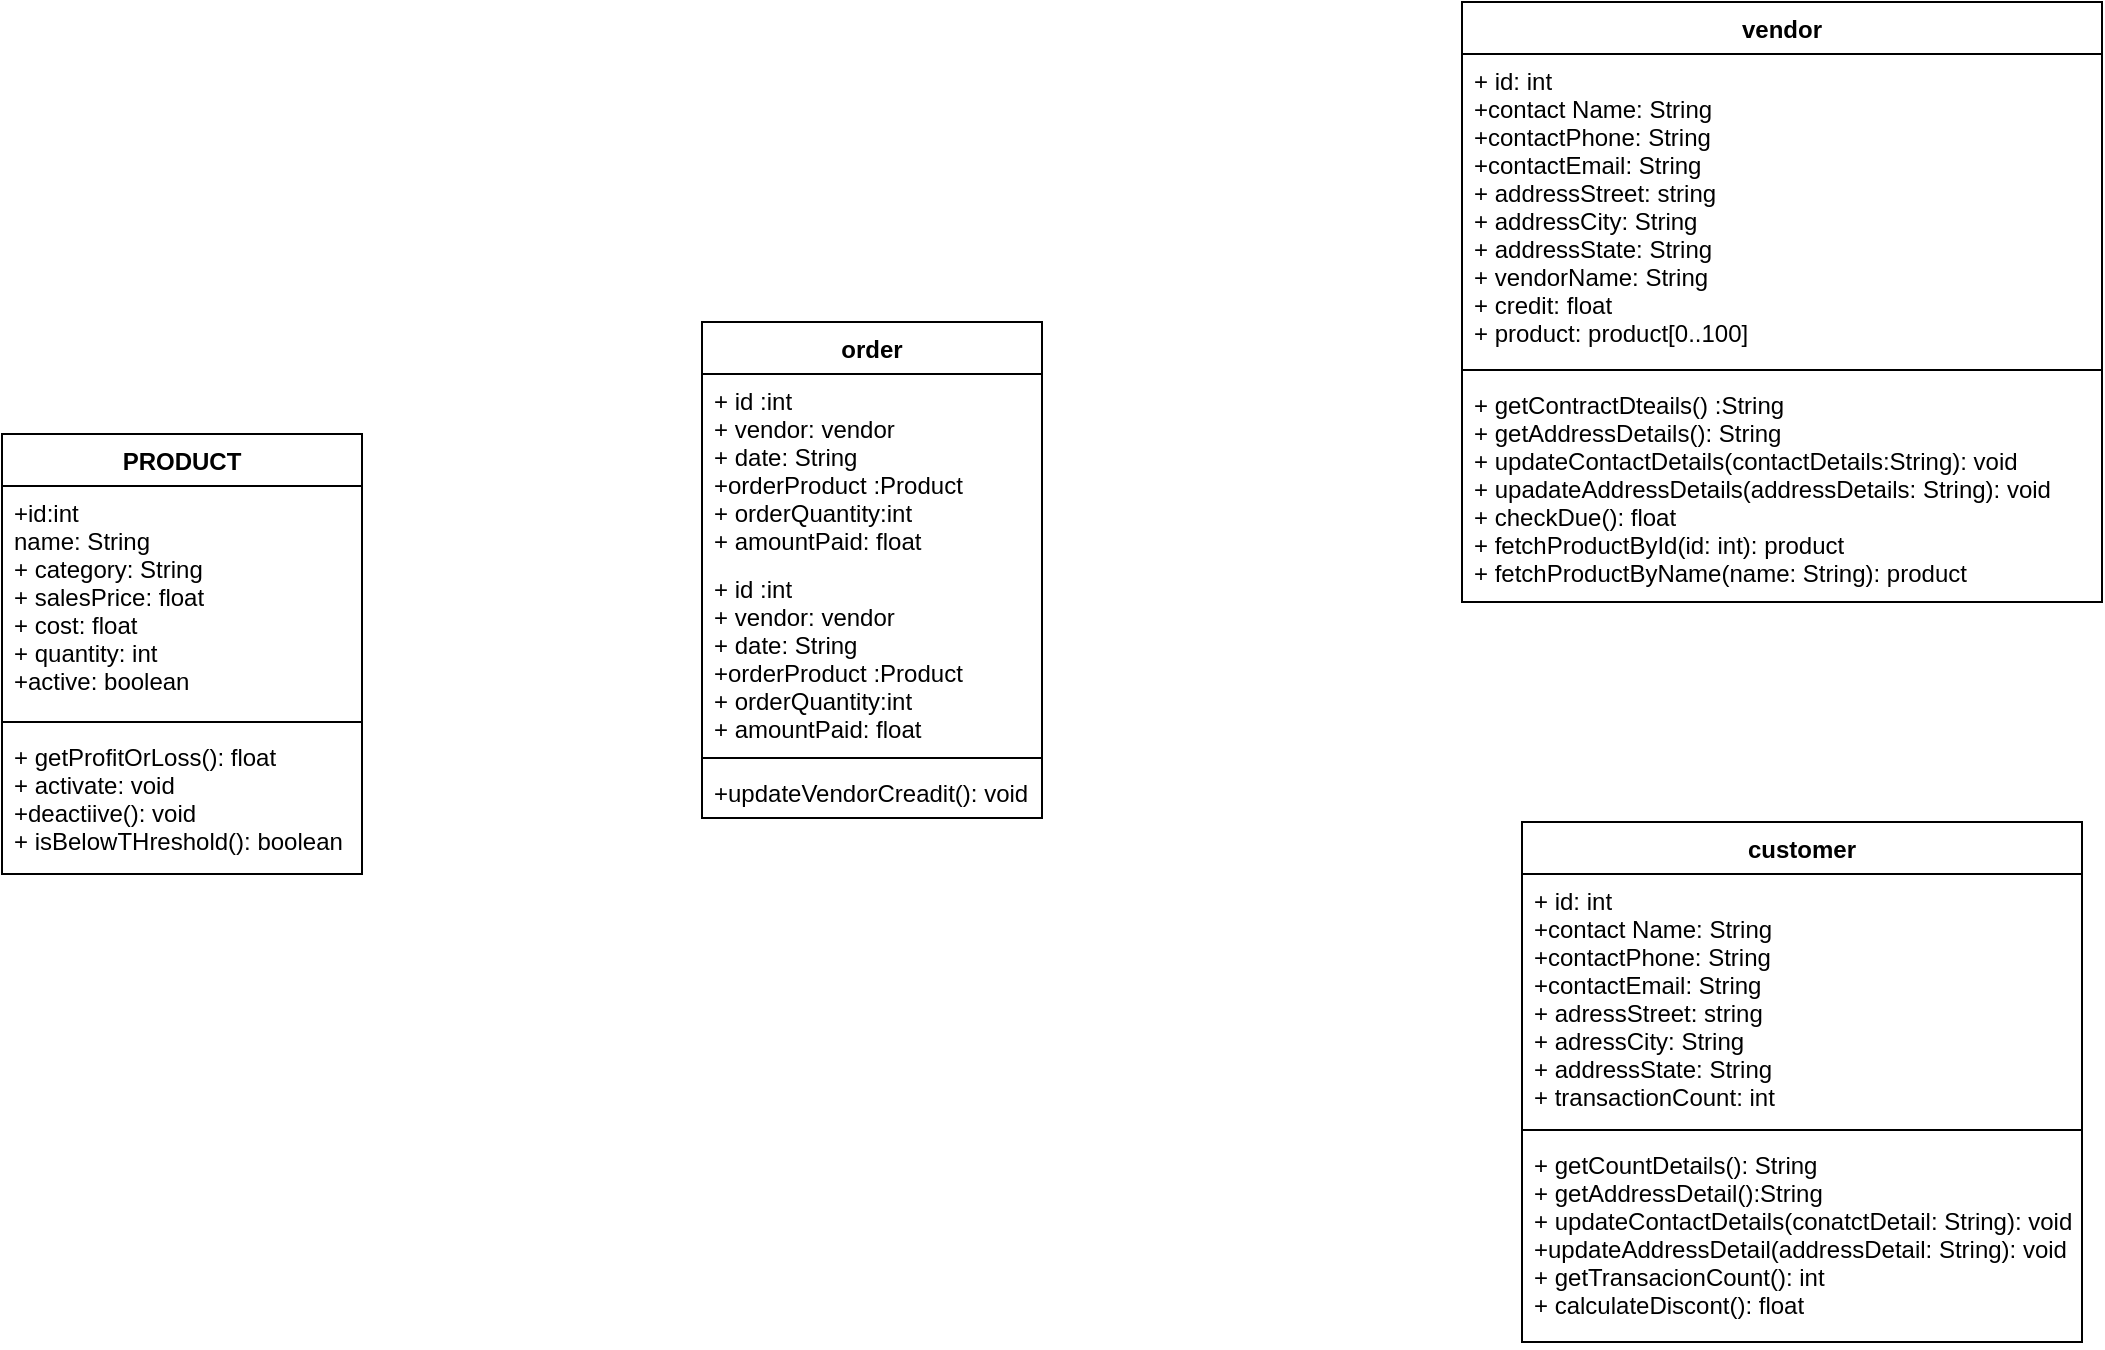 <mxfile version="15.8.8" type="github">
  <diagram id="e1BbngdIxpuKaPF3eDij" name="Page-1">
    <mxGraphModel dx="1967" dy="539" grid="1" gridSize="10" guides="1" tooltips="1" connect="1" arrows="1" fold="1" page="1" pageScale="1" pageWidth="850" pageHeight="1100" math="0" shadow="0">
      <root>
        <mxCell id="0" />
        <mxCell id="1" parent="0" />
        <mxCell id="2TzQFb1UW1AprK4zyN9U-2" value="PRODUCT" style="swimlane;fontStyle=1;align=center;verticalAlign=top;childLayout=stackLayout;horizontal=1;startSize=26;horizontalStack=0;resizeParent=1;resizeParentMax=0;resizeLast=0;collapsible=1;marginBottom=0;" parent="1" vertex="1">
          <mxGeometry x="-700" y="396" width="180" height="220" as="geometry" />
        </mxCell>
        <mxCell id="2TzQFb1UW1AprK4zyN9U-3" value="+id:int&#xa;name: String&#xa;+ category: String&#xa;+ salesPrice: float&#xa;+ cost: float&#xa;+ quantity: int&#xa;+active: boolean&#xa;" style="text;strokeColor=none;fillColor=none;align=left;verticalAlign=top;spacingLeft=4;spacingRight=4;overflow=hidden;rotatable=0;points=[[0,0.5],[1,0.5]];portConstraint=eastwest;" parent="2TzQFb1UW1AprK4zyN9U-2" vertex="1">
          <mxGeometry y="26" width="180" height="114" as="geometry" />
        </mxCell>
        <mxCell id="2TzQFb1UW1AprK4zyN9U-4" value="" style="line;strokeWidth=1;fillColor=none;align=left;verticalAlign=middle;spacingTop=-1;spacingLeft=3;spacingRight=3;rotatable=0;labelPosition=right;points=[];portConstraint=eastwest;" parent="2TzQFb1UW1AprK4zyN9U-2" vertex="1">
          <mxGeometry y="140" width="180" height="8" as="geometry" />
        </mxCell>
        <mxCell id="2TzQFb1UW1AprK4zyN9U-5" value="+ getProfitOrLoss(): float&#xa;+ activate: void&#xa;+deactiive(): void&#xa;+ isBelowTHreshold(): boolean&#xa;" style="text;strokeColor=none;fillColor=none;align=left;verticalAlign=top;spacingLeft=4;spacingRight=4;overflow=hidden;rotatable=0;points=[[0,0.5],[1,0.5]];portConstraint=eastwest;" parent="2TzQFb1UW1AprK4zyN9U-2" vertex="1">
          <mxGeometry y="148" width="180" height="72" as="geometry" />
        </mxCell>
        <mxCell id="2TzQFb1UW1AprK4zyN9U-7" value="order" style="swimlane;fontStyle=1;align=center;verticalAlign=top;childLayout=stackLayout;horizontal=1;startSize=26;horizontalStack=0;resizeParent=1;resizeParentMax=0;resizeLast=0;collapsible=1;marginBottom=0;" parent="1" vertex="1">
          <mxGeometry x="-350" y="340" width="170" height="248" as="geometry" />
        </mxCell>
        <mxCell id="2TzQFb1UW1AprK4zyN9U-31" value="+ id :int&#xa;+ vendor: vendor&#xa;+ date: String&#xa;+orderProduct :Product&#xa;+ orderQuantity:int&#xa;+ amountPaid: float" style="text;strokeColor=none;fillColor=none;align=left;verticalAlign=top;spacingLeft=4;spacingRight=4;overflow=hidden;rotatable=0;points=[[0,0.5],[1,0.5]];portConstraint=eastwest;" parent="2TzQFb1UW1AprK4zyN9U-7" vertex="1">
          <mxGeometry y="26" width="170" height="94" as="geometry" />
        </mxCell>
        <mxCell id="2TzQFb1UW1AprK4zyN9U-8" value="+ id :int&#xa;+ vendor: vendor&#xa;+ date: String&#xa;+orderProduct :Product&#xa;+ orderQuantity:int&#xa;+ amountPaid: float" style="text;strokeColor=none;fillColor=none;align=left;verticalAlign=top;spacingLeft=4;spacingRight=4;overflow=hidden;rotatable=0;points=[[0,0.5],[1,0.5]];portConstraint=eastwest;" parent="2TzQFb1UW1AprK4zyN9U-7" vertex="1">
          <mxGeometry y="120" width="170" height="94" as="geometry" />
        </mxCell>
        <mxCell id="2TzQFb1UW1AprK4zyN9U-9" value="" style="line;strokeWidth=1;fillColor=none;align=left;verticalAlign=middle;spacingTop=-1;spacingLeft=3;spacingRight=3;rotatable=0;labelPosition=right;points=[];portConstraint=eastwest;" parent="2TzQFb1UW1AprK4zyN9U-7" vertex="1">
          <mxGeometry y="214" width="170" height="8" as="geometry" />
        </mxCell>
        <mxCell id="2TzQFb1UW1AprK4zyN9U-10" value="+updateVendorCreadit(): void" style="text;strokeColor=none;fillColor=none;align=left;verticalAlign=top;spacingLeft=4;spacingRight=4;overflow=hidden;rotatable=0;points=[[0,0.5],[1,0.5]];portConstraint=eastwest;" parent="2TzQFb1UW1AprK4zyN9U-7" vertex="1">
          <mxGeometry y="222" width="170" height="26" as="geometry" />
        </mxCell>
        <mxCell id="2TzQFb1UW1AprK4zyN9U-11" value="customer" style="swimlane;fontStyle=1;align=center;verticalAlign=top;childLayout=stackLayout;horizontal=1;startSize=26;horizontalStack=0;resizeParent=1;resizeParentMax=0;resizeLast=0;collapsible=1;marginBottom=0;" parent="1" vertex="1">
          <mxGeometry x="60" y="590" width="280" height="260" as="geometry" />
        </mxCell>
        <mxCell id="2TzQFb1UW1AprK4zyN9U-12" value="+ id: int&#xa;+contact Name: String&#xa;+contactPhone: String&#xa;+contactEmail: String&#xa;+ adressStreet: string&#xa;+ adressCity: String&#xa;+ addressState: String&#xa;+ transactionCount: int" style="text;strokeColor=none;fillColor=none;align=left;verticalAlign=top;spacingLeft=4;spacingRight=4;overflow=hidden;rotatable=0;points=[[0,0.5],[1,0.5]];portConstraint=eastwest;" parent="2TzQFb1UW1AprK4zyN9U-11" vertex="1">
          <mxGeometry y="26" width="280" height="124" as="geometry" />
        </mxCell>
        <mxCell id="2TzQFb1UW1AprK4zyN9U-13" value="" style="line;strokeWidth=1;fillColor=none;align=left;verticalAlign=middle;spacingTop=-1;spacingLeft=3;spacingRight=3;rotatable=0;labelPosition=right;points=[];portConstraint=eastwest;" parent="2TzQFb1UW1AprK4zyN9U-11" vertex="1">
          <mxGeometry y="150" width="280" height="8" as="geometry" />
        </mxCell>
        <mxCell id="2TzQFb1UW1AprK4zyN9U-14" value="+ getCountDetails(): String&#xa;+ getAddressDetail():String&#xa;+ updateContactDetails(conatctDetail: String): void&#xa;+updateAddressDetail(addressDetail: String): void&#xa;+ getTransacionCount(): int&#xa;+ calculateDiscont(): float" style="text;strokeColor=none;fillColor=none;align=left;verticalAlign=top;spacingLeft=4;spacingRight=4;overflow=hidden;rotatable=0;points=[[0,0.5],[1,0.5]];portConstraint=eastwest;" parent="2TzQFb1UW1AprK4zyN9U-11" vertex="1">
          <mxGeometry y="158" width="280" height="102" as="geometry" />
        </mxCell>
        <mxCell id="2TzQFb1UW1AprK4zyN9U-16" value="vendor" style="swimlane;fontStyle=1;align=center;verticalAlign=top;childLayout=stackLayout;horizontal=1;startSize=26;horizontalStack=0;resizeParent=1;resizeParentMax=0;resizeLast=0;collapsible=1;marginBottom=0;" parent="1" vertex="1">
          <mxGeometry x="30" y="180" width="320" height="300" as="geometry" />
        </mxCell>
        <mxCell id="2TzQFb1UW1AprK4zyN9U-17" value="+ id: int&#xa;+contact Name: String&#xa;+contactPhone: String&#xa;+contactEmail: String&#xa;+ addressStreet: string&#xa;+ addressCity: String&#xa;+ addressState: String&#xa;+ vendorName: String&#xa;+ credit: float&#xa;+ product: product[0..100]&#xa;" style="text;strokeColor=none;fillColor=none;align=left;verticalAlign=top;spacingLeft=4;spacingRight=4;overflow=hidden;rotatable=0;points=[[0,0.5],[1,0.5]];portConstraint=eastwest;" parent="2TzQFb1UW1AprK4zyN9U-16" vertex="1">
          <mxGeometry y="26" width="320" height="154" as="geometry" />
        </mxCell>
        <mxCell id="2TzQFb1UW1AprK4zyN9U-18" value="" style="line;strokeWidth=1;fillColor=none;align=left;verticalAlign=middle;spacingTop=-1;spacingLeft=3;spacingRight=3;rotatable=0;labelPosition=right;points=[];portConstraint=eastwest;" parent="2TzQFb1UW1AprK4zyN9U-16" vertex="1">
          <mxGeometry y="180" width="320" height="8" as="geometry" />
        </mxCell>
        <mxCell id="2TzQFb1UW1AprK4zyN9U-19" value="+ getContractDteails() :String&#xa;+ getAddressDetails(): String&#xa;+ updateContactDetails(contactDetails:String): void&#xa;+ upadateAddressDetails(addressDetails: String): void&#xa;+ checkDue(): float&#xa;+ fetchProductById(id: int): product &#xa;+ fetchProductByName(name: String): product&#xa;" style="text;strokeColor=none;fillColor=none;align=left;verticalAlign=top;spacingLeft=4;spacingRight=4;overflow=hidden;rotatable=0;points=[[0,0.5],[1,0.5]];portConstraint=eastwest;" parent="2TzQFb1UW1AprK4zyN9U-16" vertex="1">
          <mxGeometry y="188" width="320" height="112" as="geometry" />
        </mxCell>
      </root>
    </mxGraphModel>
  </diagram>
</mxfile>
